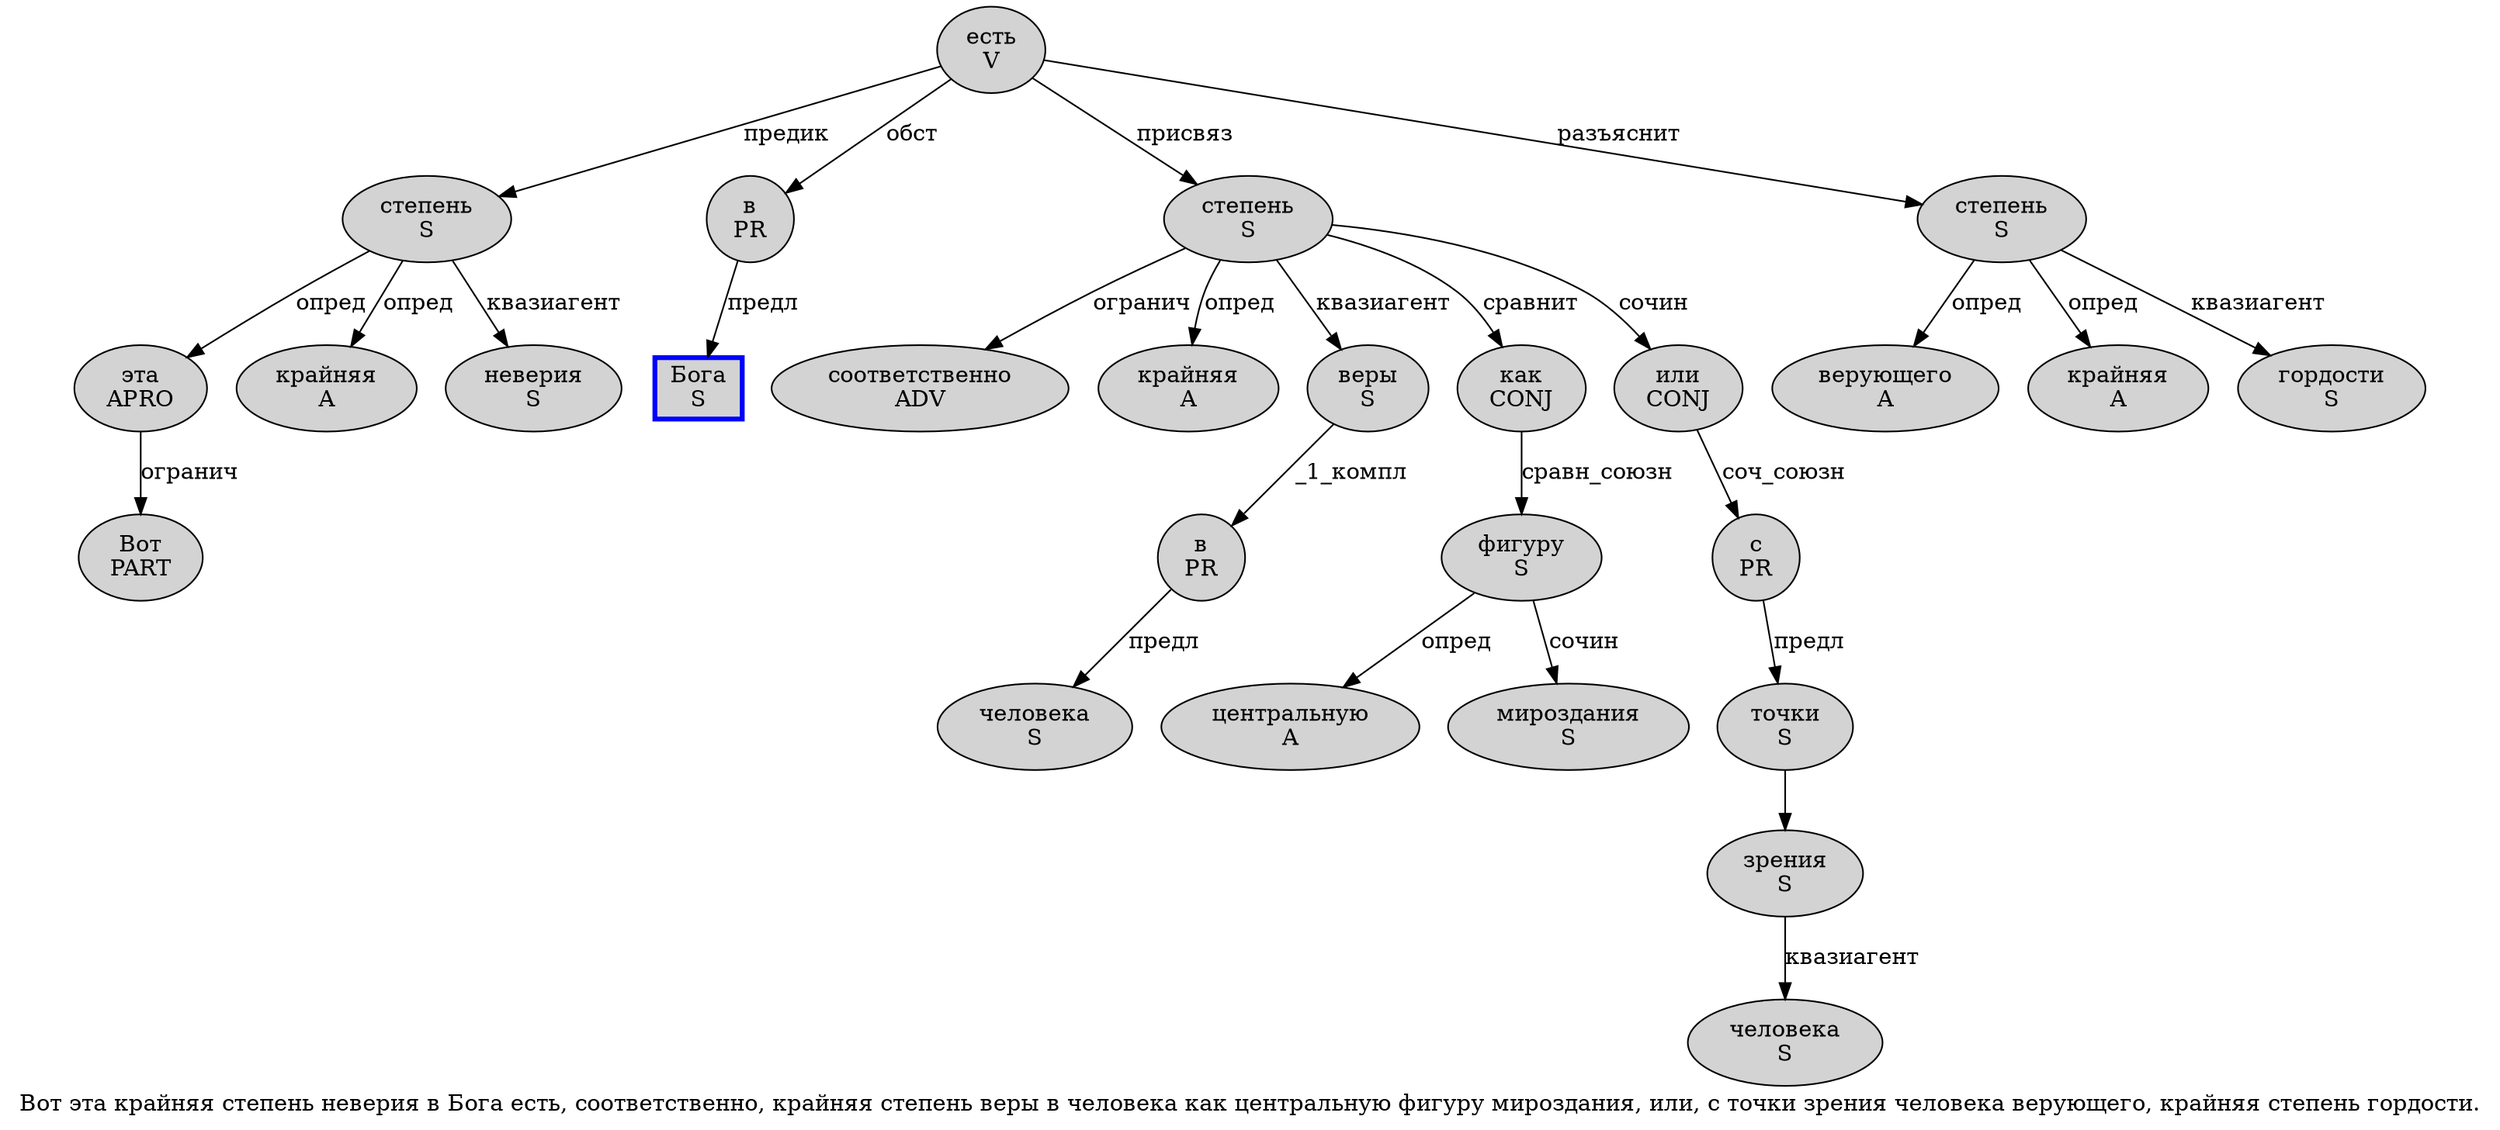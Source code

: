 digraph SENTENCE_4419 {
	graph [label="Вот эта крайняя степень неверия в Бога есть, соответственно, крайняя степень веры в человека как центральную фигуру мироздания, или, с точки зрения человека верующего, крайняя степень гордости."]
	node [style=filled]
		0 [label="Вот
PART" color="" fillcolor=lightgray penwidth=1 shape=ellipse]
		1 [label="эта
APRO" color="" fillcolor=lightgray penwidth=1 shape=ellipse]
		2 [label="крайняя
A" color="" fillcolor=lightgray penwidth=1 shape=ellipse]
		3 [label="степень
S" color="" fillcolor=lightgray penwidth=1 shape=ellipse]
		4 [label="неверия
S" color="" fillcolor=lightgray penwidth=1 shape=ellipse]
		5 [label="в
PR" color="" fillcolor=lightgray penwidth=1 shape=ellipse]
		6 [label="Бога
S" color=blue fillcolor=lightgray penwidth=3 shape=box]
		7 [label="есть
V" color="" fillcolor=lightgray penwidth=1 shape=ellipse]
		9 [label="соответственно
ADV" color="" fillcolor=lightgray penwidth=1 shape=ellipse]
		11 [label="крайняя
A" color="" fillcolor=lightgray penwidth=1 shape=ellipse]
		12 [label="степень
S" color="" fillcolor=lightgray penwidth=1 shape=ellipse]
		13 [label="веры
S" color="" fillcolor=lightgray penwidth=1 shape=ellipse]
		14 [label="в
PR" color="" fillcolor=lightgray penwidth=1 shape=ellipse]
		15 [label="человека
S" color="" fillcolor=lightgray penwidth=1 shape=ellipse]
		16 [label="как
CONJ" color="" fillcolor=lightgray penwidth=1 shape=ellipse]
		17 [label="центральную
A" color="" fillcolor=lightgray penwidth=1 shape=ellipse]
		18 [label="фигуру
S" color="" fillcolor=lightgray penwidth=1 shape=ellipse]
		19 [label="мироздания
S" color="" fillcolor=lightgray penwidth=1 shape=ellipse]
		21 [label="или
CONJ" color="" fillcolor=lightgray penwidth=1 shape=ellipse]
		23 [label="с
PR" color="" fillcolor=lightgray penwidth=1 shape=ellipse]
		24 [label="точки
S" color="" fillcolor=lightgray penwidth=1 shape=ellipse]
		25 [label="зрения
S" color="" fillcolor=lightgray penwidth=1 shape=ellipse]
		26 [label="человека
S" color="" fillcolor=lightgray penwidth=1 shape=ellipse]
		27 [label="верующего
A" color="" fillcolor=lightgray penwidth=1 shape=ellipse]
		29 [label="крайняя
A" color="" fillcolor=lightgray penwidth=1 shape=ellipse]
		30 [label="степень
S" color="" fillcolor=lightgray penwidth=1 shape=ellipse]
		31 [label="гордости
S" color="" fillcolor=lightgray penwidth=1 shape=ellipse]
			3 -> 1 [label="опред"]
			3 -> 2 [label="опред"]
			3 -> 4 [label="квазиагент"]
			24 -> 25
			25 -> 26 [label="квазиагент"]
			14 -> 15 [label="предл"]
			18 -> 17 [label="опред"]
			18 -> 19 [label="сочин"]
			13 -> 14 [label="_1_компл"]
			23 -> 24 [label="предл"]
			30 -> 27 [label="опред"]
			30 -> 29 [label="опред"]
			30 -> 31 [label="квазиагент"]
			12 -> 9 [label="огранич"]
			12 -> 11 [label="опред"]
			12 -> 13 [label="квазиагент"]
			12 -> 16 [label="сравнит"]
			12 -> 21 [label="сочин"]
			5 -> 6 [label="предл"]
			16 -> 18 [label="сравн_союзн"]
			7 -> 3 [label="предик"]
			7 -> 5 [label="обст"]
			7 -> 12 [label="присвяз"]
			7 -> 30 [label="разъяснит"]
			1 -> 0 [label="огранич"]
			21 -> 23 [label="соч_союзн"]
}